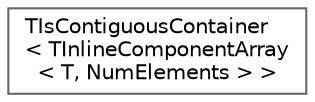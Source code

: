 digraph "Graphical Class Hierarchy"
{
 // INTERACTIVE_SVG=YES
 // LATEX_PDF_SIZE
  bgcolor="transparent";
  edge [fontname=Helvetica,fontsize=10,labelfontname=Helvetica,labelfontsize=10];
  node [fontname=Helvetica,fontsize=10,shape=box,height=0.2,width=0.4];
  rankdir="LR";
  Node0 [id="Node000000",label="TIsContiguousContainer\l\< TInlineComponentArray\l\< T, NumElements \> \>",height=0.2,width=0.4,color="grey40", fillcolor="white", style="filled",URL="$d2/d6e/structTIsContiguousContainer_3_01TInlineComponentArray_3_01T_00_01NumElements_01_4_01_4.html",tooltip=" "];
}
